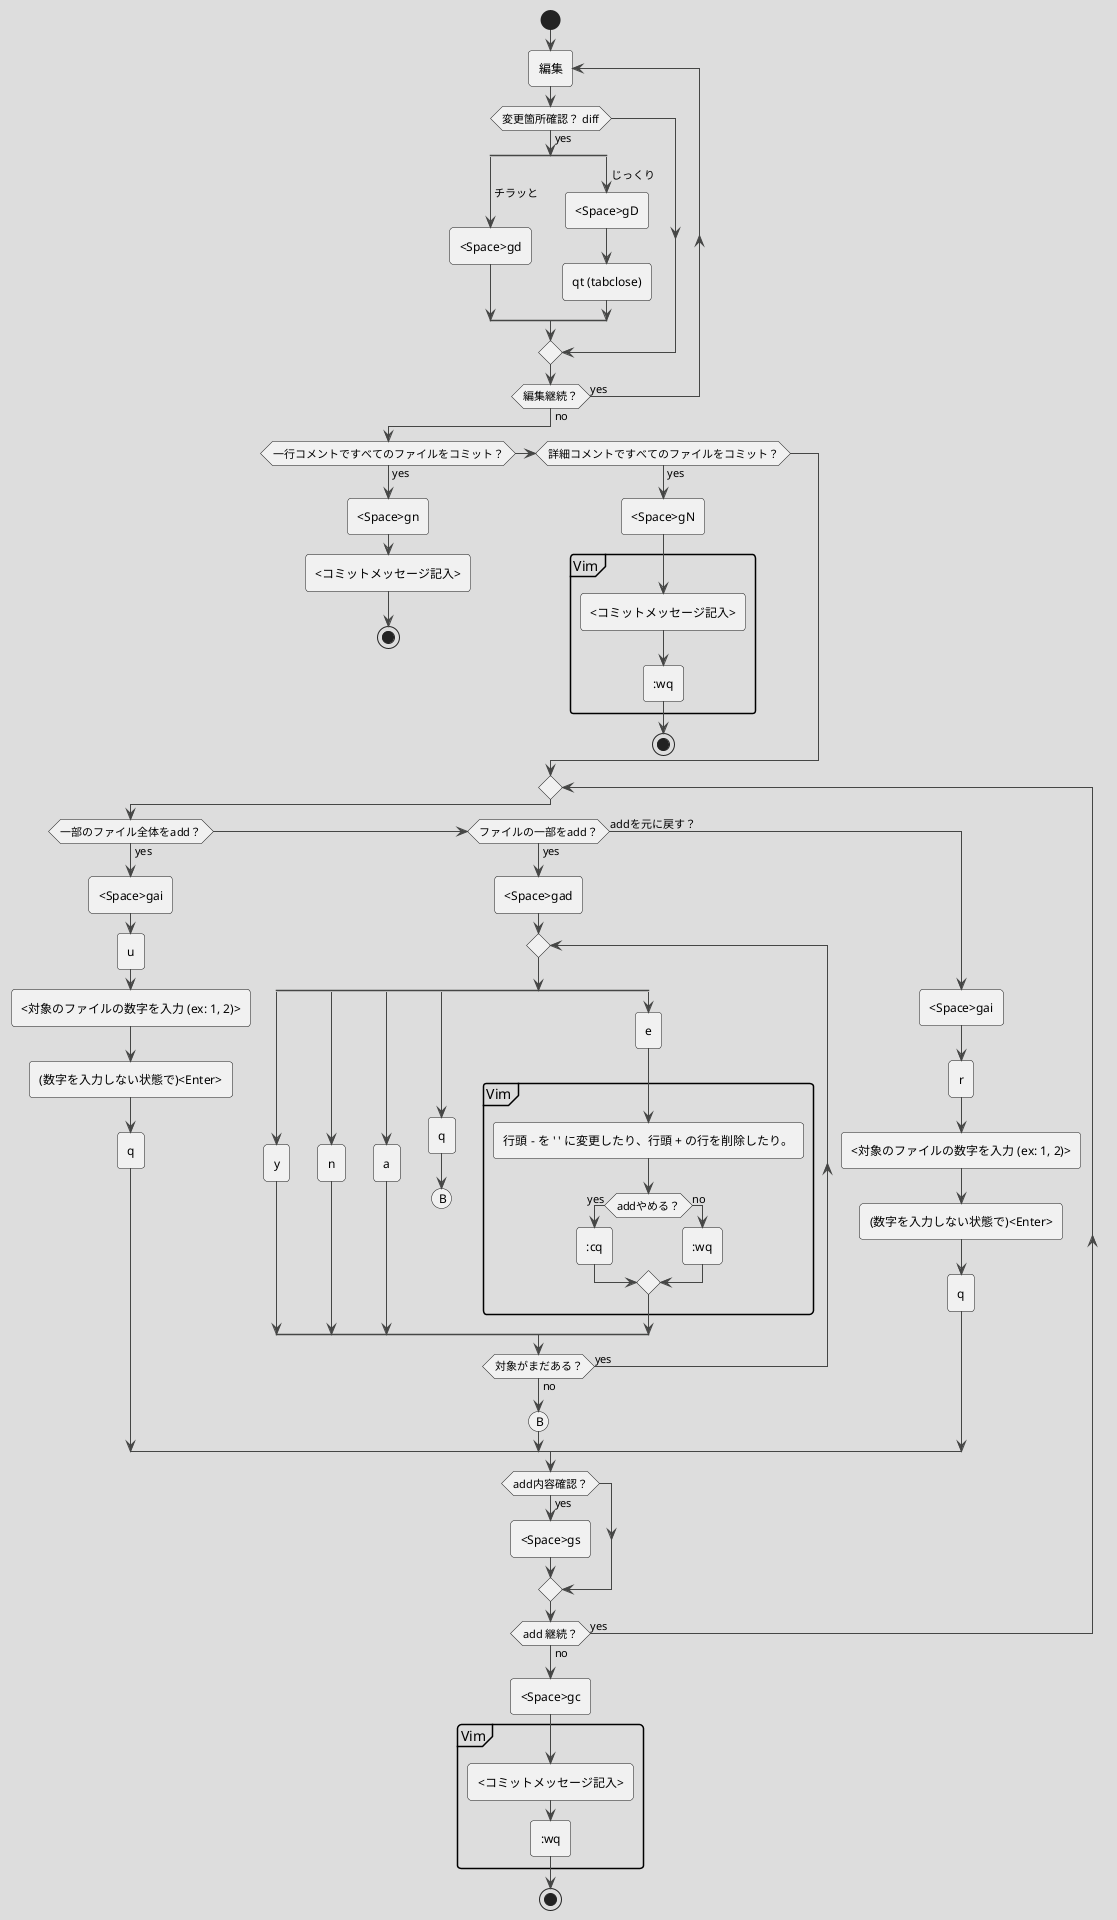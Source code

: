 @startuml
!theme toy

start
repeat :編集;
if (変更箇所確認？ diff) then (yes)
	split
		-> チラッと;
		:<Space>gd;
	split again
		-> じっくり;
		:<Space>gD;
		:qt (tabclose);
	end split
endif
repeat while (編集継続？) is (yes) not (no)
if (一行コメントですべてのファイルをコミット？) then (yes)
	:<Space>gn;
	:<コミットメッセージ記入>;
	stop
elseif (詳細コメントですべてのファイルをコミット？) then (yes)
	:<Space>gN;
	partition Vim {
		:<コミットメッセージ記入>;
		::wq;
	}
	stop
endif
repeat
	if (一部のファイル全体をadd？) then (yes)
		:<Space>gai;
		:u;
		:<対象のファイルの数字を入力 (ex: 1, 2)>;
		:(数字を入力しない状態で)<Enter>;
		:q;
	elseif (ファイルの一部をadd？) then (yes)
		:<Space>gad;
		repeat
			split
				:y;
			split again
				:n;
			split again
				:a;
			split again
				:q;
				(B)
				detach
			split again
				:e;
				partition Vim {
					:行頭 - を ' ' に変更したり、行頭 + の行を削除したり。;
					if (addやめる？) then (yes)
						::cq;
					else (no)
						::wq;
					endif
				}
			end split
		repeat while (対象がまだある？) is (yes) not (no)
		(B)
	else (addを元に戻す？)
		:<Space>gai;
		:r;
		:<対象のファイルの数字を入力 (ex: 1, 2)>;
		:(数字を入力しない状態で)<Enter>;
		:q;
	endif
	if (add内容確認？) then (yes)
		:<Space>gs;
	endif
repeat while (add 継続？) is (yes) not (no)
:<Space>gc;
partition Vim {
	:<コミットメッセージ記入>;
	::wq;
}

stop
@enduml

